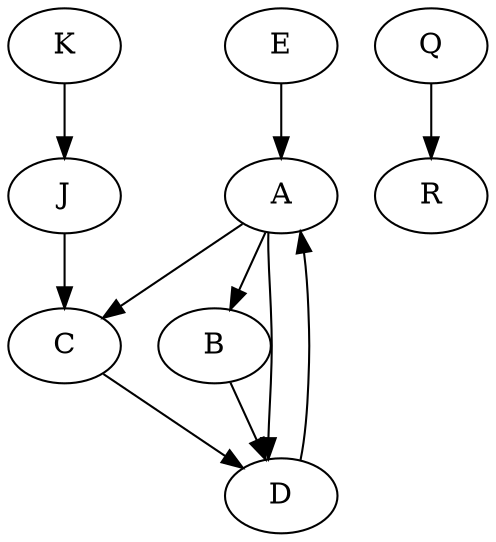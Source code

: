 digraph G {
   A -> B [level="Observer"];
   A -> C [level="Observer"];
   B -> D [level="Observer"];
   C -> D [level="Observer"];
   E -> A [level="Observer"];
   D -> A [level="Observer"];
   A -> D [level="Observer"];
   J -> C [level="Observer"];
   K -> J [level="Observer"];
   Q -> R [level="Master"];
}